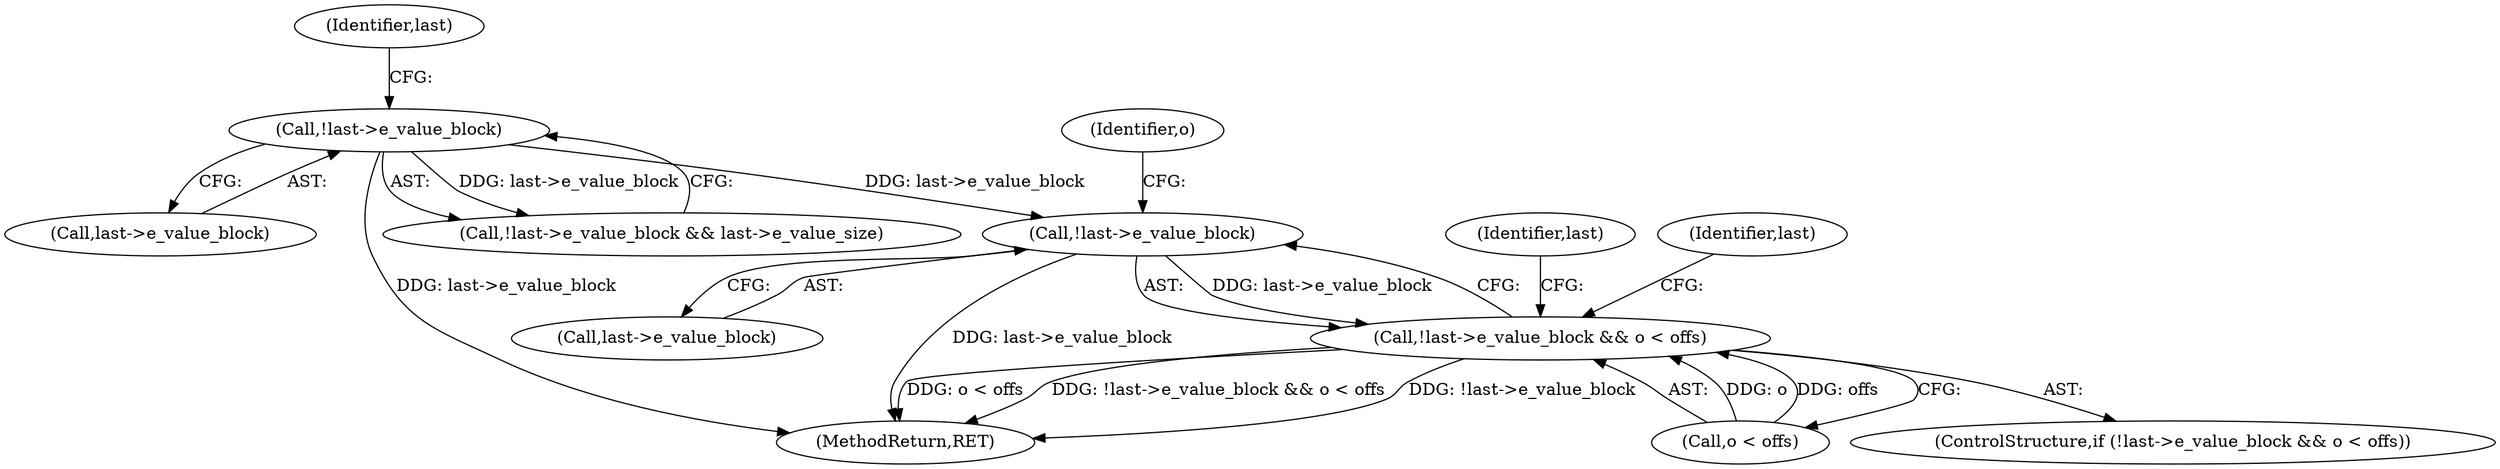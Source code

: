digraph "0_linux_be0726d33cb8f411945884664924bed3cb8c70ee_10@pointer" {
"1000845" [label="(Call,!last->e_value_block)"];
"1000393" [label="(Call,!last->e_value_block)"];
"1000844" [label="(Call,!last->e_value_block && o < offs)"];
"1000844" [label="(Call,!last->e_value_block && o < offs)"];
"1000394" [label="(Call,last->e_value_block)"];
"1000393" [label="(Call,!last->e_value_block)"];
"1000843" [label="(ControlStructure,if (!last->e_value_block && o < offs))"];
"1000398" [label="(Identifier,last)"];
"1000845" [label="(Call,!last->e_value_block)"];
"1000854" [label="(Identifier,last)"];
"1000846" [label="(Call,last->e_value_block)"];
"1000850" [label="(Identifier,o)"];
"1000849" [label="(Call,o < offs)"];
"1001017" [label="(MethodReturn,RET)"];
"1000861" [label="(Identifier,last)"];
"1000392" [label="(Call,!last->e_value_block && last->e_value_size)"];
"1000845" -> "1000844"  [label="AST: "];
"1000845" -> "1000846"  [label="CFG: "];
"1000846" -> "1000845"  [label="AST: "];
"1000850" -> "1000845"  [label="CFG: "];
"1000844" -> "1000845"  [label="CFG: "];
"1000845" -> "1001017"  [label="DDG: last->e_value_block"];
"1000845" -> "1000844"  [label="DDG: last->e_value_block"];
"1000393" -> "1000845"  [label="DDG: last->e_value_block"];
"1000393" -> "1000392"  [label="AST: "];
"1000393" -> "1000394"  [label="CFG: "];
"1000394" -> "1000393"  [label="AST: "];
"1000398" -> "1000393"  [label="CFG: "];
"1000392" -> "1000393"  [label="CFG: "];
"1000393" -> "1001017"  [label="DDG: last->e_value_block"];
"1000393" -> "1000392"  [label="DDG: last->e_value_block"];
"1000844" -> "1000843"  [label="AST: "];
"1000844" -> "1000849"  [label="CFG: "];
"1000849" -> "1000844"  [label="AST: "];
"1000854" -> "1000844"  [label="CFG: "];
"1000861" -> "1000844"  [label="CFG: "];
"1000844" -> "1001017"  [label="DDG: o < offs"];
"1000844" -> "1001017"  [label="DDG: !last->e_value_block && o < offs"];
"1000844" -> "1001017"  [label="DDG: !last->e_value_block"];
"1000849" -> "1000844"  [label="DDG: o"];
"1000849" -> "1000844"  [label="DDG: offs"];
}
